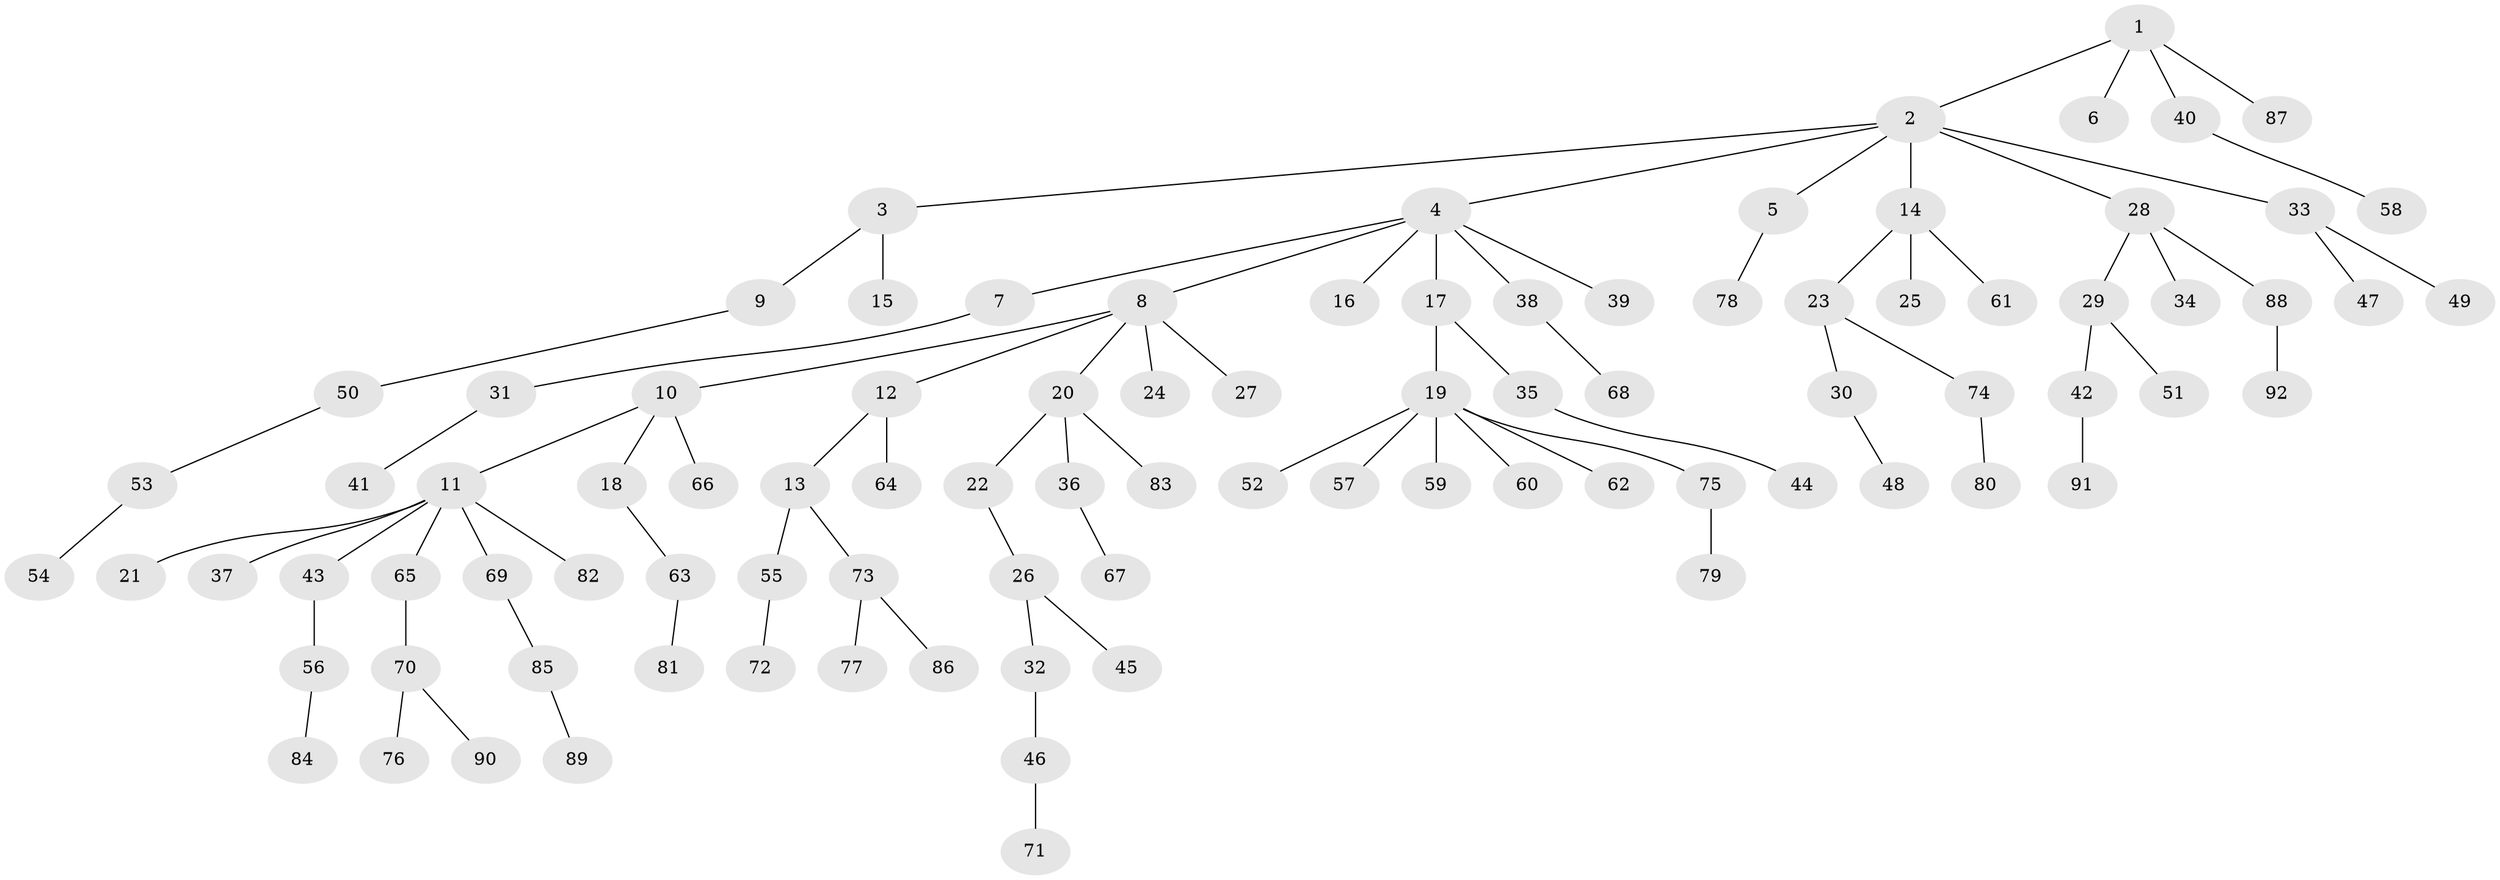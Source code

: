 // coarse degree distribution, {3: 0.078125, 8: 0.015625, 7: 0.03125, 1: 0.609375, 2: 0.171875, 5: 0.03125, 4: 0.046875, 6: 0.015625}
// Generated by graph-tools (version 1.1) at 2025/24/03/03/25 07:24:07]
// undirected, 92 vertices, 91 edges
graph export_dot {
graph [start="1"]
  node [color=gray90,style=filled];
  1;
  2;
  3;
  4;
  5;
  6;
  7;
  8;
  9;
  10;
  11;
  12;
  13;
  14;
  15;
  16;
  17;
  18;
  19;
  20;
  21;
  22;
  23;
  24;
  25;
  26;
  27;
  28;
  29;
  30;
  31;
  32;
  33;
  34;
  35;
  36;
  37;
  38;
  39;
  40;
  41;
  42;
  43;
  44;
  45;
  46;
  47;
  48;
  49;
  50;
  51;
  52;
  53;
  54;
  55;
  56;
  57;
  58;
  59;
  60;
  61;
  62;
  63;
  64;
  65;
  66;
  67;
  68;
  69;
  70;
  71;
  72;
  73;
  74;
  75;
  76;
  77;
  78;
  79;
  80;
  81;
  82;
  83;
  84;
  85;
  86;
  87;
  88;
  89;
  90;
  91;
  92;
  1 -- 2;
  1 -- 6;
  1 -- 40;
  1 -- 87;
  2 -- 3;
  2 -- 4;
  2 -- 5;
  2 -- 14;
  2 -- 28;
  2 -- 33;
  3 -- 9;
  3 -- 15;
  4 -- 7;
  4 -- 8;
  4 -- 16;
  4 -- 17;
  4 -- 38;
  4 -- 39;
  5 -- 78;
  7 -- 31;
  8 -- 10;
  8 -- 12;
  8 -- 20;
  8 -- 24;
  8 -- 27;
  9 -- 50;
  10 -- 11;
  10 -- 18;
  10 -- 66;
  11 -- 21;
  11 -- 37;
  11 -- 43;
  11 -- 65;
  11 -- 69;
  11 -- 82;
  12 -- 13;
  12 -- 64;
  13 -- 55;
  13 -- 73;
  14 -- 23;
  14 -- 25;
  14 -- 61;
  17 -- 19;
  17 -- 35;
  18 -- 63;
  19 -- 52;
  19 -- 57;
  19 -- 59;
  19 -- 60;
  19 -- 62;
  19 -- 75;
  20 -- 22;
  20 -- 36;
  20 -- 83;
  22 -- 26;
  23 -- 30;
  23 -- 74;
  26 -- 32;
  26 -- 45;
  28 -- 29;
  28 -- 34;
  28 -- 88;
  29 -- 42;
  29 -- 51;
  30 -- 48;
  31 -- 41;
  32 -- 46;
  33 -- 47;
  33 -- 49;
  35 -- 44;
  36 -- 67;
  38 -- 68;
  40 -- 58;
  42 -- 91;
  43 -- 56;
  46 -- 71;
  50 -- 53;
  53 -- 54;
  55 -- 72;
  56 -- 84;
  63 -- 81;
  65 -- 70;
  69 -- 85;
  70 -- 76;
  70 -- 90;
  73 -- 77;
  73 -- 86;
  74 -- 80;
  75 -- 79;
  85 -- 89;
  88 -- 92;
}
